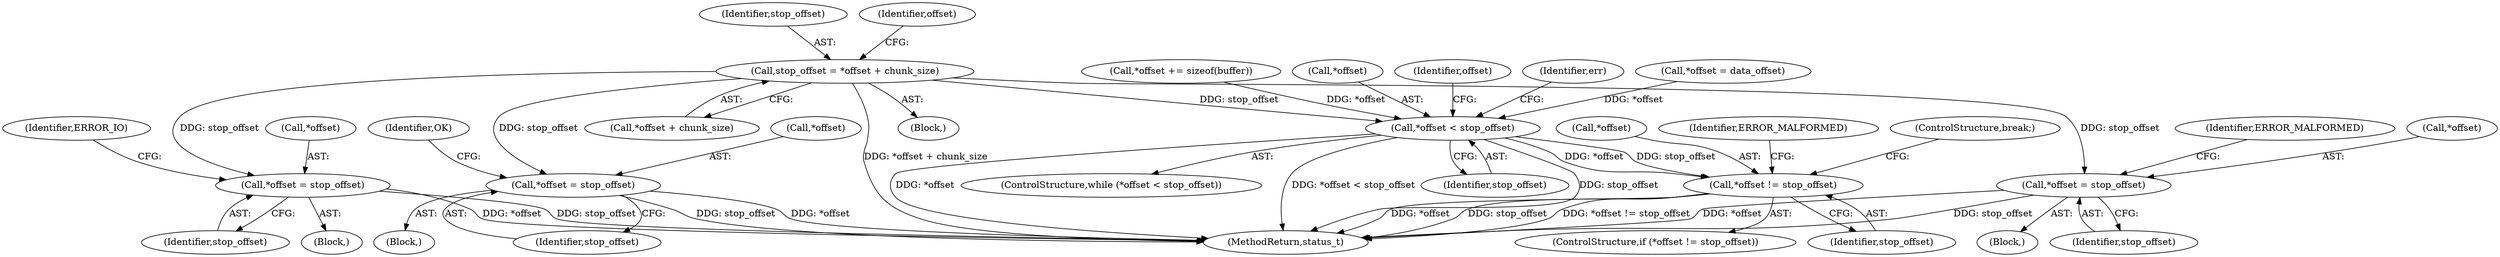 digraph "0_Android_8a3a2f6ea7defe1a81bb32b3c9f3537f84749b9d@integer" {
"1002967" [label="(Call,stop_offset = *offset + chunk_size)"];
"1002996" [label="(Call,*offset = stop_offset)"];
"1003010" [label="(Call,*offset = stop_offset)"];
"1003022" [label="(Call,*offset = stop_offset)"];
"1003034" [label="(Call,*offset < stop_offset)"];
"1003055" [label="(Call,*offset != stop_offset)"];
"1002996" [label="(Call,*offset = stop_offset)"];
"1003057" [label="(Identifier,offset)"];
"1003022" [label="(Call,*offset = stop_offset)"];
"1003037" [label="(Identifier,stop_offset)"];
"1002965" [label="(Block,)"];
"1003062" [label="(ControlStructure,break;)"];
"1003021" [label="(Block,)"];
"1002967" [label="(Call,stop_offset = *offset + chunk_size)"];
"1003055" [label="(Call,*offset != stop_offset)"];
"1003025" [label="(Identifier,stop_offset)"];
"1003041" [label="(Identifier,err)"];
"1003923" [label="(MethodReturn,status_t)"];
"1003013" [label="(Identifier,stop_offset)"];
"1003015" [label="(Identifier,ERROR_IO)"];
"1003056" [label="(Call,*offset)"];
"1003023" [label="(Call,*offset)"];
"1002973" [label="(Call,*offset = data_offset)"];
"1002968" [label="(Identifier,stop_offset)"];
"1003033" [label="(ControlStructure,while (*offset < stop_offset))"];
"1002975" [label="(Identifier,offset)"];
"1003054" [label="(ControlStructure,if (*offset != stop_offset))"];
"1002999" [label="(Identifier,stop_offset)"];
"1003001" [label="(Identifier,ERROR_MALFORMED)"];
"1003027" [label="(Identifier,OK)"];
"1003058" [label="(Identifier,stop_offset)"];
"1002997" [label="(Call,*offset)"];
"1003061" [label="(Identifier,ERROR_MALFORMED)"];
"1003010" [label="(Call,*offset = stop_offset)"];
"1003028" [label="(Call,*offset += sizeof(buffer))"];
"1002969" [label="(Call,*offset + chunk_size)"];
"1002995" [label="(Block,)"];
"1003011" [label="(Call,*offset)"];
"1003035" [label="(Call,*offset)"];
"1003009" [label="(Block,)"];
"1003034" [label="(Call,*offset < stop_offset)"];
"1002967" -> "1002965"  [label="AST: "];
"1002967" -> "1002969"  [label="CFG: "];
"1002968" -> "1002967"  [label="AST: "];
"1002969" -> "1002967"  [label="AST: "];
"1002975" -> "1002967"  [label="CFG: "];
"1002967" -> "1003923"  [label="DDG: *offset + chunk_size"];
"1002967" -> "1002996"  [label="DDG: stop_offset"];
"1002967" -> "1003010"  [label="DDG: stop_offset"];
"1002967" -> "1003022"  [label="DDG: stop_offset"];
"1002967" -> "1003034"  [label="DDG: stop_offset"];
"1002996" -> "1002995"  [label="AST: "];
"1002996" -> "1002999"  [label="CFG: "];
"1002997" -> "1002996"  [label="AST: "];
"1002999" -> "1002996"  [label="AST: "];
"1003001" -> "1002996"  [label="CFG: "];
"1002996" -> "1003923"  [label="DDG: *offset"];
"1002996" -> "1003923"  [label="DDG: stop_offset"];
"1003010" -> "1003009"  [label="AST: "];
"1003010" -> "1003013"  [label="CFG: "];
"1003011" -> "1003010"  [label="AST: "];
"1003013" -> "1003010"  [label="AST: "];
"1003015" -> "1003010"  [label="CFG: "];
"1003010" -> "1003923"  [label="DDG: stop_offset"];
"1003010" -> "1003923"  [label="DDG: *offset"];
"1003022" -> "1003021"  [label="AST: "];
"1003022" -> "1003025"  [label="CFG: "];
"1003023" -> "1003022"  [label="AST: "];
"1003025" -> "1003022"  [label="AST: "];
"1003027" -> "1003022"  [label="CFG: "];
"1003022" -> "1003923"  [label="DDG: stop_offset"];
"1003022" -> "1003923"  [label="DDG: *offset"];
"1003034" -> "1003033"  [label="AST: "];
"1003034" -> "1003037"  [label="CFG: "];
"1003035" -> "1003034"  [label="AST: "];
"1003037" -> "1003034"  [label="AST: "];
"1003041" -> "1003034"  [label="CFG: "];
"1003057" -> "1003034"  [label="CFG: "];
"1003034" -> "1003923"  [label="DDG: stop_offset"];
"1003034" -> "1003923"  [label="DDG: *offset"];
"1003034" -> "1003923"  [label="DDG: *offset < stop_offset"];
"1003028" -> "1003034"  [label="DDG: *offset"];
"1002973" -> "1003034"  [label="DDG: *offset"];
"1003034" -> "1003055"  [label="DDG: *offset"];
"1003034" -> "1003055"  [label="DDG: stop_offset"];
"1003055" -> "1003054"  [label="AST: "];
"1003055" -> "1003058"  [label="CFG: "];
"1003056" -> "1003055"  [label="AST: "];
"1003058" -> "1003055"  [label="AST: "];
"1003061" -> "1003055"  [label="CFG: "];
"1003062" -> "1003055"  [label="CFG: "];
"1003055" -> "1003923"  [label="DDG: stop_offset"];
"1003055" -> "1003923"  [label="DDG: *offset != stop_offset"];
"1003055" -> "1003923"  [label="DDG: *offset"];
}
